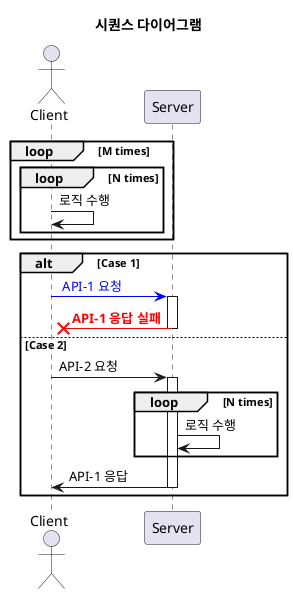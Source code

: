 @startuml
title 시퀀스 다이어그램
actor Client as C
participant Server as S
loop M times
    loop N times
        C -> C: 로직 수행
    end
end
alt Case 1
        C -[#0000FF]> S: <font color="#0000FF"> API-1 요청 
        activate S
        S -[#FF0000]X C: <b><font color="#FF0000"> API-1 응답 실패
        deactivate S
else Case 2
    C -> S: API-2 요청
    activate S
    loop N times
        S -> S: 로직 수행
    end
    S -> C: API-1 응답
    deactivate S
end
@enduml